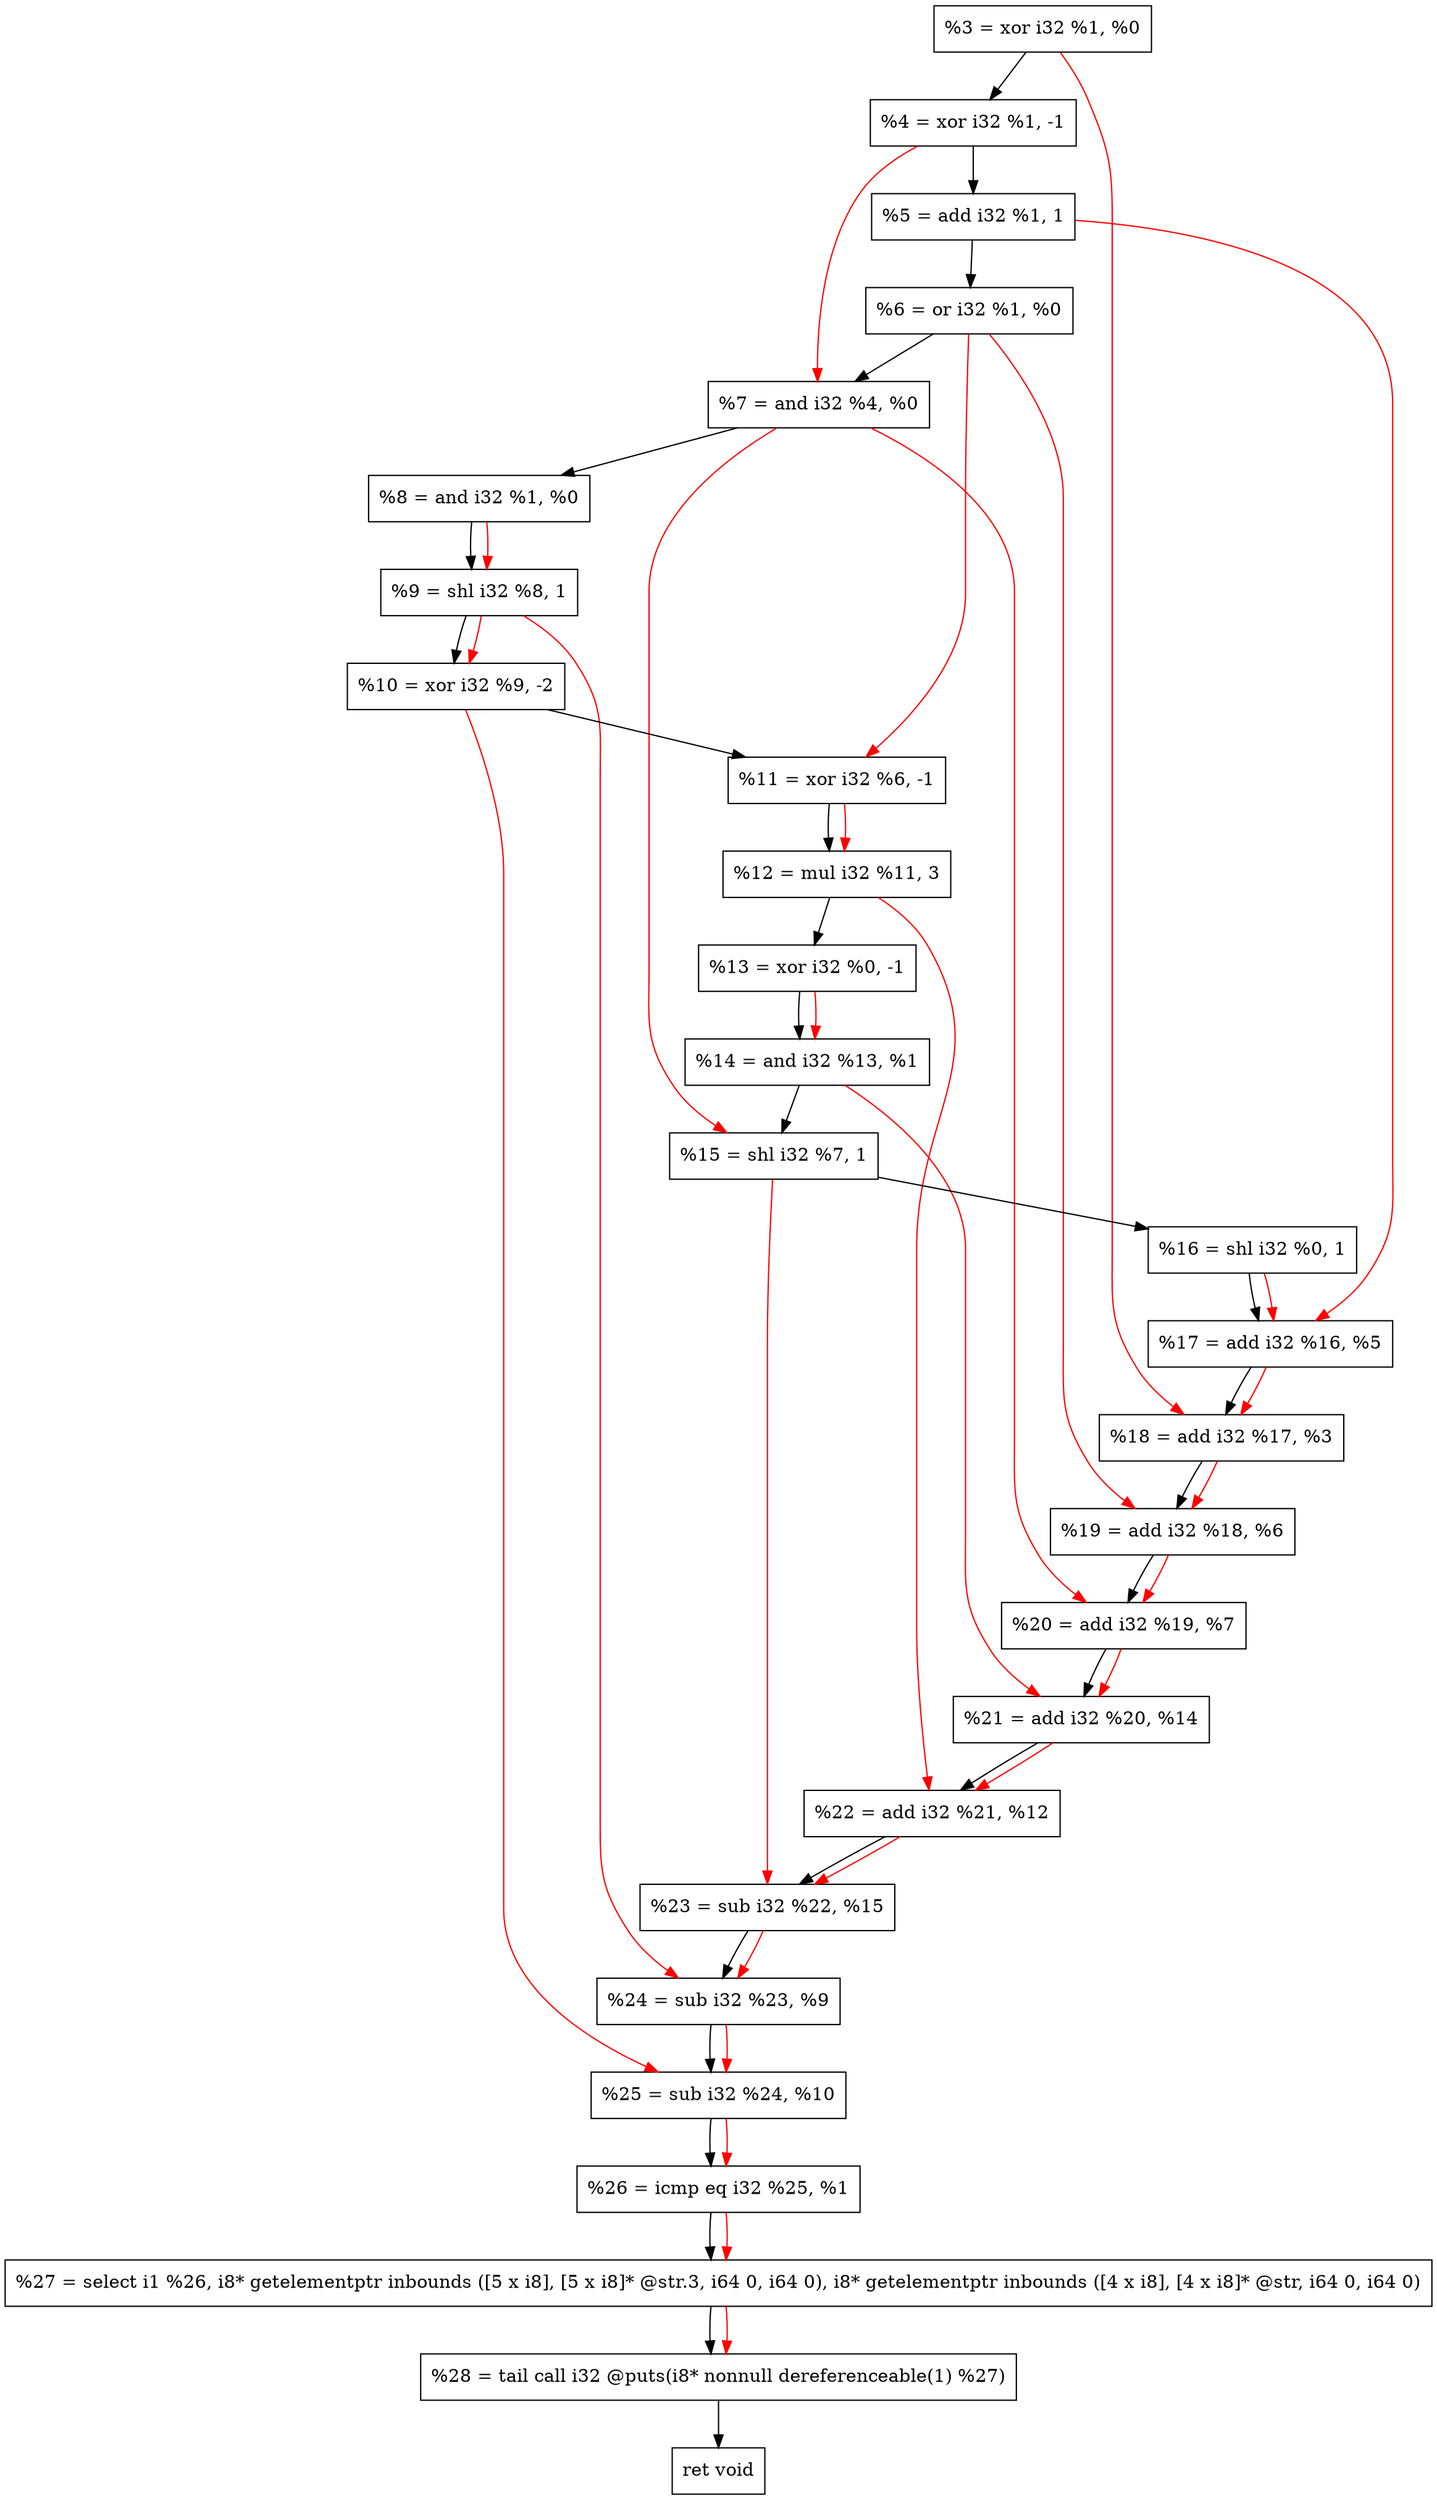 digraph "DFG for'crackme' function" {
	Node0x11d8540[shape=record, label="  %3 = xor i32 %1, %0"];
	Node0x11d8bf0[shape=record, label="  %4 = xor i32 %1, -1"];
	Node0x11d8cb0[shape=record, label="  %5 = add i32 %1, 1"];
	Node0x11d8d20[shape=record, label="  %6 = or i32 %1, %0"];
	Node0x11d8d90[shape=record, label="  %7 = and i32 %4, %0"];
	Node0x11d8e00[shape=record, label="  %8 = and i32 %1, %0"];
	Node0x11d8e70[shape=record, label="  %9 = shl i32 %8, 1"];
	Node0x11d8f10[shape=record, label="  %10 = xor i32 %9, -2"];
	Node0x11d8f80[shape=record, label="  %11 = xor i32 %6, -1"];
	Node0x11d9020[shape=record, label="  %12 = mul i32 %11, 3"];
	Node0x11d9090[shape=record, label="  %13 = xor i32 %0, -1"];
	Node0x11d9100[shape=record, label="  %14 = and i32 %13, %1"];
	Node0x11d9170[shape=record, label="  %15 = shl i32 %7, 1"];
	Node0x11d91e0[shape=record, label="  %16 = shl i32 %0, 1"];
	Node0x11d9250[shape=record, label="  %17 = add i32 %16, %5"];
	Node0x11d92c0[shape=record, label="  %18 = add i32 %17, %3"];
	Node0x11d9330[shape=record, label="  %19 = add i32 %18, %6"];
	Node0x11d93a0[shape=record, label="  %20 = add i32 %19, %7"];
	Node0x11d9410[shape=record, label="  %21 = add i32 %20, %14"];
	Node0x11d9480[shape=record, label="  %22 = add i32 %21, %12"];
	Node0x11d94f0[shape=record, label="  %23 = sub i32 %22, %15"];
	Node0x11d9560[shape=record, label="  %24 = sub i32 %23, %9"];
	Node0x11d95d0[shape=record, label="  %25 = sub i32 %24, %10"];
	Node0x11d9640[shape=record, label="  %26 = icmp eq i32 %25, %1"];
	Node0x1179268[shape=record, label="  %27 = select i1 %26, i8* getelementptr inbounds ([5 x i8], [5 x i8]* @str.3, i64 0, i64 0), i8* getelementptr inbounds ([4 x i8], [4 x i8]* @str, i64 0, i64 0)"];
	Node0x11d9ae0[shape=record, label="  %28 = tail call i32 @puts(i8* nonnull dereferenceable(1) %27)"];
	Node0x11d9b30[shape=record, label="  ret void"];
	Node0x11d8540 -> Node0x11d8bf0;
	Node0x11d8bf0 -> Node0x11d8cb0;
	Node0x11d8cb0 -> Node0x11d8d20;
	Node0x11d8d20 -> Node0x11d8d90;
	Node0x11d8d90 -> Node0x11d8e00;
	Node0x11d8e00 -> Node0x11d8e70;
	Node0x11d8e70 -> Node0x11d8f10;
	Node0x11d8f10 -> Node0x11d8f80;
	Node0x11d8f80 -> Node0x11d9020;
	Node0x11d9020 -> Node0x11d9090;
	Node0x11d9090 -> Node0x11d9100;
	Node0x11d9100 -> Node0x11d9170;
	Node0x11d9170 -> Node0x11d91e0;
	Node0x11d91e0 -> Node0x11d9250;
	Node0x11d9250 -> Node0x11d92c0;
	Node0x11d92c0 -> Node0x11d9330;
	Node0x11d9330 -> Node0x11d93a0;
	Node0x11d93a0 -> Node0x11d9410;
	Node0x11d9410 -> Node0x11d9480;
	Node0x11d9480 -> Node0x11d94f0;
	Node0x11d94f0 -> Node0x11d9560;
	Node0x11d9560 -> Node0x11d95d0;
	Node0x11d95d0 -> Node0x11d9640;
	Node0x11d9640 -> Node0x1179268;
	Node0x1179268 -> Node0x11d9ae0;
	Node0x11d9ae0 -> Node0x11d9b30;
edge [color=red]
	Node0x11d8bf0 -> Node0x11d8d90;
	Node0x11d8e00 -> Node0x11d8e70;
	Node0x11d8e70 -> Node0x11d8f10;
	Node0x11d8d20 -> Node0x11d8f80;
	Node0x11d8f80 -> Node0x11d9020;
	Node0x11d9090 -> Node0x11d9100;
	Node0x11d8d90 -> Node0x11d9170;
	Node0x11d91e0 -> Node0x11d9250;
	Node0x11d8cb0 -> Node0x11d9250;
	Node0x11d9250 -> Node0x11d92c0;
	Node0x11d8540 -> Node0x11d92c0;
	Node0x11d92c0 -> Node0x11d9330;
	Node0x11d8d20 -> Node0x11d9330;
	Node0x11d9330 -> Node0x11d93a0;
	Node0x11d8d90 -> Node0x11d93a0;
	Node0x11d93a0 -> Node0x11d9410;
	Node0x11d9100 -> Node0x11d9410;
	Node0x11d9410 -> Node0x11d9480;
	Node0x11d9020 -> Node0x11d9480;
	Node0x11d9480 -> Node0x11d94f0;
	Node0x11d9170 -> Node0x11d94f0;
	Node0x11d94f0 -> Node0x11d9560;
	Node0x11d8e70 -> Node0x11d9560;
	Node0x11d9560 -> Node0x11d95d0;
	Node0x11d8f10 -> Node0x11d95d0;
	Node0x11d95d0 -> Node0x11d9640;
	Node0x11d9640 -> Node0x1179268;
	Node0x1179268 -> Node0x11d9ae0;
}
